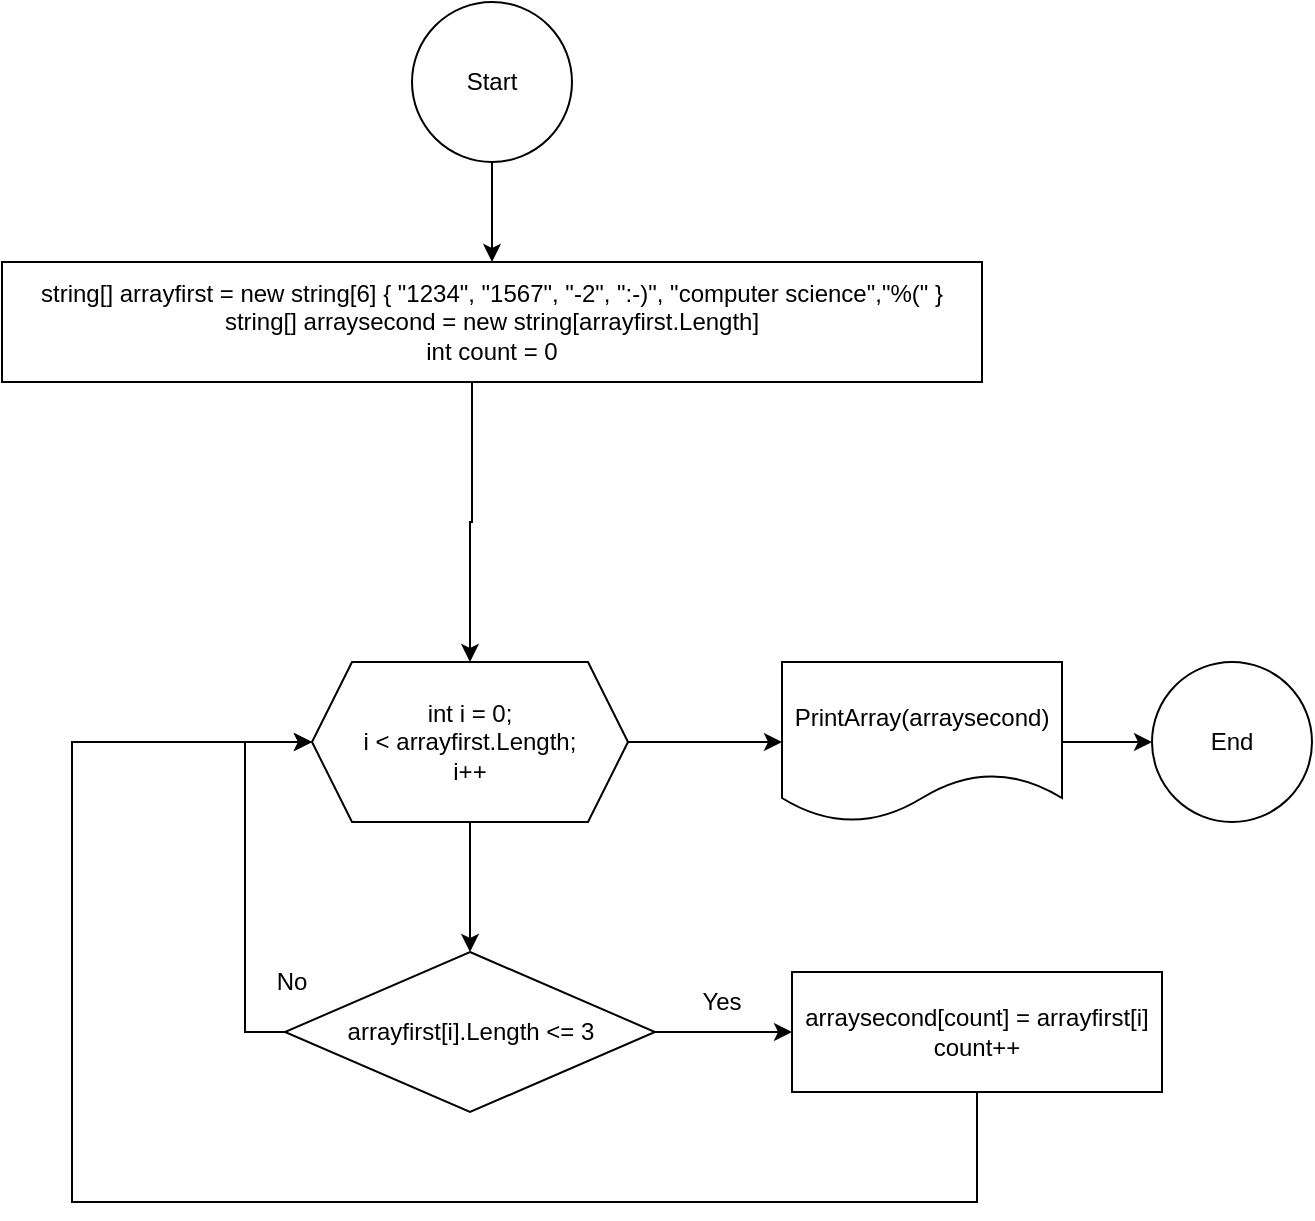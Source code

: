 <mxfile version="20.4.0" type="onedrive"><diagram id="obbURzRVeXt2iQ4y75Jt" name="Страница 1"><mxGraphModel dx="1449" dy="634" grid="1" gridSize="10" guides="1" tooltips="1" connect="1" arrows="1" fold="1" page="1" pageScale="1" pageWidth="827" pageHeight="1169" math="0" shadow="0"><root><mxCell id="0"/><mxCell id="1" parent="0"/><mxCell id="5XuhFJaNKsV22POPeRvA-5" style="edgeStyle=orthogonalEdgeStyle;rounded=0;orthogonalLoop=1;jettySize=auto;html=1;" edge="1" parent="1" source="5XuhFJaNKsV22POPeRvA-2" target="5XuhFJaNKsV22POPeRvA-22"><mxGeometry relative="1" as="geometry"><mxPoint x="400" y="250" as="targetPoint"/><Array as="points"><mxPoint x="390" y="290"/><mxPoint x="389" y="290"/></Array></mxGeometry></mxCell><mxCell id="5XuhFJaNKsV22POPeRvA-2" value="string[] arrayfirst = new string[6] { &quot;1234&quot;, &quot;1567&quot;, &quot;-2&quot;, &quot;:-)&quot;, &quot;computer science&quot;,&quot;%(&quot; }&lt;br&gt;string[] arraysecond = new string[arrayfirst.Length]&lt;br&gt;int count = 0" style="rounded=0;whiteSpace=wrap;html=1;" vertex="1" parent="1"><mxGeometry x="155" y="160" width="490" height="60" as="geometry"/></mxCell><mxCell id="5XuhFJaNKsV22POPeRvA-18" style="edgeStyle=orthogonalEdgeStyle;rounded=0;orthogonalLoop=1;jettySize=auto;html=1;entryX=0;entryY=0.5;entryDx=0;entryDy=0;" edge="1" parent="1" source="5XuhFJaNKsV22POPeRvA-8" target="5XuhFJaNKsV22POPeRvA-16"><mxGeometry relative="1" as="geometry"/></mxCell><mxCell id="5XuhFJaNKsV22POPeRvA-24" style="edgeStyle=orthogonalEdgeStyle;rounded=0;orthogonalLoop=1;jettySize=auto;html=1;entryX=0;entryY=0.5;entryDx=0;entryDy=0;exitX=0;exitY=0.5;exitDx=0;exitDy=0;" edge="1" parent="1" source="5XuhFJaNKsV22POPeRvA-8" target="5XuhFJaNKsV22POPeRvA-22"><mxGeometry relative="1" as="geometry"/></mxCell><mxCell id="5XuhFJaNKsV22POPeRvA-8" value="arrayfirst[i].Length &amp;lt;= 3" style="rhombus;whiteSpace=wrap;html=1;" vertex="1" parent="1"><mxGeometry x="296.5" y="505" width="185" height="80" as="geometry"/></mxCell><mxCell id="5XuhFJaNKsV22POPeRvA-26" style="edgeStyle=orthogonalEdgeStyle;rounded=0;orthogonalLoop=1;jettySize=auto;html=1;entryX=0;entryY=0.5;entryDx=0;entryDy=0;" edge="1" parent="1" source="5XuhFJaNKsV22POPeRvA-16" target="5XuhFJaNKsV22POPeRvA-22"><mxGeometry relative="1" as="geometry"><Array as="points"><mxPoint x="643" y="630"/><mxPoint x="190" y="630"/><mxPoint x="190" y="400"/></Array></mxGeometry></mxCell><mxCell id="5XuhFJaNKsV22POPeRvA-16" value="arraysecond[count] = arrayfirst[i]&lt;br&gt;count++" style="rounded=0;whiteSpace=wrap;html=1;" vertex="1" parent="1"><mxGeometry x="550" y="515" width="185" height="60" as="geometry"/></mxCell><mxCell id="5XuhFJaNKsV22POPeRvA-20" value="Yes" style="text;html=1;strokeColor=none;fillColor=none;align=center;verticalAlign=middle;whiteSpace=wrap;rounded=0;" vertex="1" parent="1"><mxGeometry x="485" y="515" width="60" height="30" as="geometry"/></mxCell><mxCell id="5XuhFJaNKsV22POPeRvA-23" style="edgeStyle=orthogonalEdgeStyle;rounded=0;orthogonalLoop=1;jettySize=auto;html=1;" edge="1" parent="1" source="5XuhFJaNKsV22POPeRvA-22" target="5XuhFJaNKsV22POPeRvA-8"><mxGeometry relative="1" as="geometry"/></mxCell><mxCell id="5XuhFJaNKsV22POPeRvA-27" style="edgeStyle=orthogonalEdgeStyle;rounded=0;orthogonalLoop=1;jettySize=auto;html=1;entryX=0;entryY=0.5;entryDx=0;entryDy=0;" edge="1" parent="1" source="5XuhFJaNKsV22POPeRvA-22" target="5XuhFJaNKsV22POPeRvA-28"><mxGeometry relative="1" as="geometry"><mxPoint x="530" y="400" as="targetPoint"/></mxGeometry></mxCell><mxCell id="5XuhFJaNKsV22POPeRvA-22" value="int i = 0; &lt;br&gt;i &amp;lt; arrayfirst.Length; &lt;br&gt;i++" style="shape=hexagon;perimeter=hexagonPerimeter2;whiteSpace=wrap;html=1;fixedSize=1;" vertex="1" parent="1"><mxGeometry x="310" y="360" width="158" height="80" as="geometry"/></mxCell><mxCell id="5XuhFJaNKsV22POPeRvA-25" value="No" style="text;html=1;strokeColor=none;fillColor=none;align=center;verticalAlign=middle;whiteSpace=wrap;rounded=0;" vertex="1" parent="1"><mxGeometry x="270" y="505" width="60" height="30" as="geometry"/></mxCell><mxCell id="5XuhFJaNKsV22POPeRvA-31" style="edgeStyle=orthogonalEdgeStyle;rounded=0;orthogonalLoop=1;jettySize=auto;html=1;entryX=0;entryY=0.5;entryDx=0;entryDy=0;" edge="1" parent="1" source="5XuhFJaNKsV22POPeRvA-28" target="5XuhFJaNKsV22POPeRvA-30"><mxGeometry relative="1" as="geometry"/></mxCell><mxCell id="5XuhFJaNKsV22POPeRvA-28" value="PrintArray(arraysecond)" style="shape=document;whiteSpace=wrap;html=1;boundedLbl=1;" vertex="1" parent="1"><mxGeometry x="545" y="360" width="140" height="80" as="geometry"/></mxCell><mxCell id="5XuhFJaNKsV22POPeRvA-30" value="End" style="ellipse;whiteSpace=wrap;html=1;aspect=fixed;" vertex="1" parent="1"><mxGeometry x="730" y="360" width="80" height="80" as="geometry"/></mxCell><mxCell id="5XuhFJaNKsV22POPeRvA-34" style="edgeStyle=orthogonalEdgeStyle;rounded=0;orthogonalLoop=1;jettySize=auto;html=1;" edge="1" parent="1" source="5XuhFJaNKsV22POPeRvA-32" target="5XuhFJaNKsV22POPeRvA-2"><mxGeometry relative="1" as="geometry"/></mxCell><mxCell id="5XuhFJaNKsV22POPeRvA-32" value="Start" style="ellipse;whiteSpace=wrap;html=1;aspect=fixed;" vertex="1" parent="1"><mxGeometry x="360" y="30" width="80" height="80" as="geometry"/></mxCell></root></mxGraphModel></diagram></mxfile>